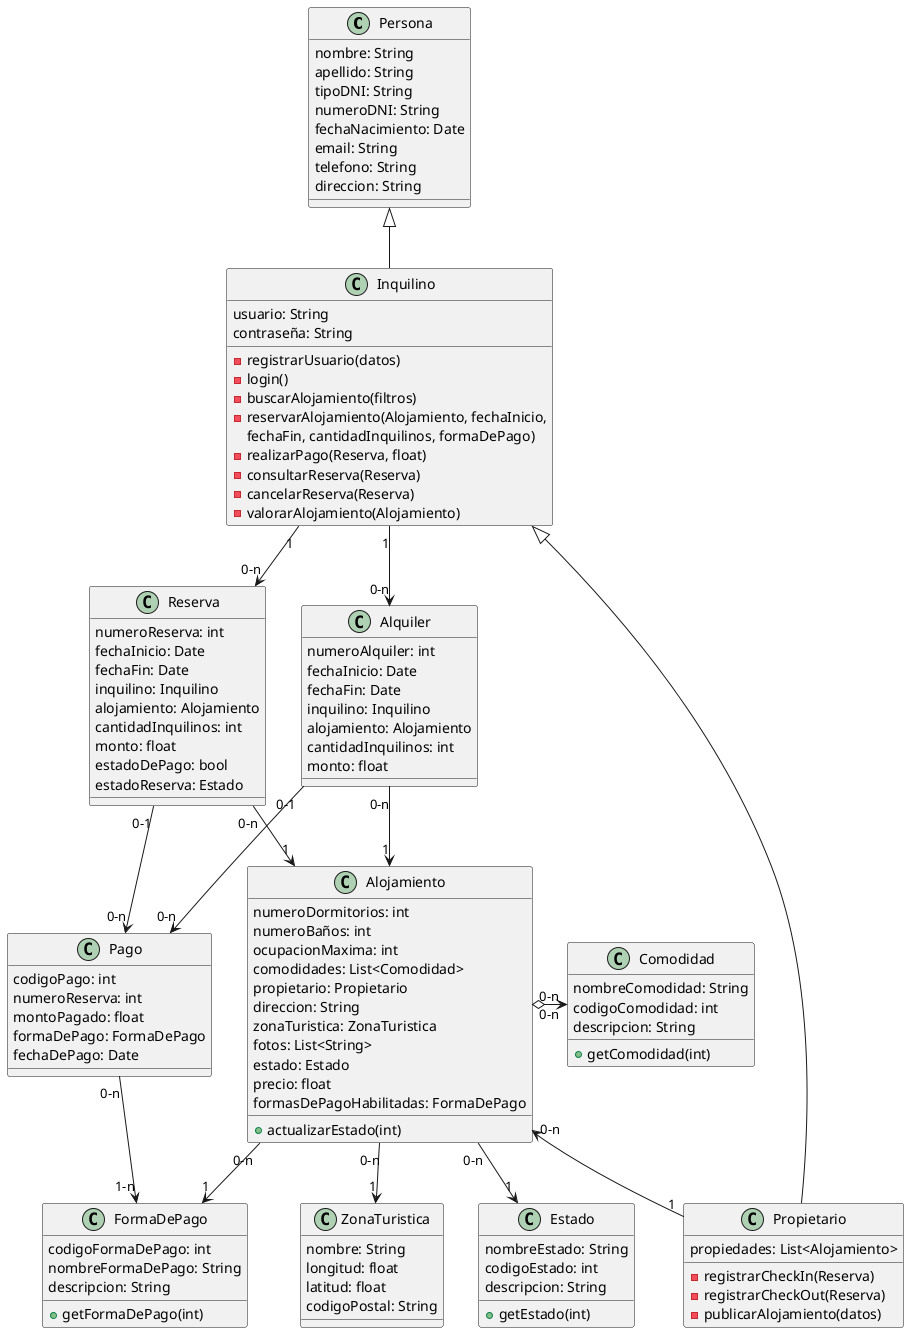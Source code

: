 @startuml EasyHome

class Persona {
    nombre: String
    apellido: String
    tipoDNI: String
    numeroDNI: String
    fechaNacimiento: Date
    email: String
    telefono: String
    direccion: String
}

class Inquilino {
    usuario: String
    contraseña: String
    -registrarUsuario(datos)
    -login()
    -buscarAlojamiento(filtros)
    -reservarAlojamiento(Alojamiento, fechaInicio, 
        fechaFin, cantidadInquilinos, formaDePago)
    -realizarPago(Reserva, float)
    -consultarReserva(Reserva)
    -cancelarReserva(Reserva)
    -valorarAlojamiento(Alojamiento)
}

class Propietario {
    propiedades: List<Alojamiento>
    -registrarCheckIn(Reserva)
    -registrarCheckOut(Reserva)
    -publicarAlojamiento(datos)
}

class Alojamiento {
    numeroDormitorios: int
    numeroBaños: int
    ocupacionMaxima: int
    comodidades: List<Comodidad>
    propietario: Propietario
    direccion: String
    zonaTuristica: ZonaTuristica
    fotos: List<String>
    estado: Estado
    precio: float
    formasDePagoHabilitadas: FormaDePago
    +actualizarEstado(int)
}

class ZonaTuristica {
    nombre: String
    longitud: float
    latitud: float
    codigoPostal: String
}

class Estado {
    nombreEstado: String
    codigoEstado: int
    descripcion: String
    +getEstado(int)
}

class Comodidad {
    nombreComodidad: String
    codigoComodidad: int
    descripcion: String
    +getComodidad(int)
}

class Reserva {
    numeroReserva: int
    fechaInicio: Date
    fechaFin: Date
    inquilino: Inquilino
    alojamiento: Alojamiento
    cantidadInquilinos: int
    monto: float
    estadoDePago: bool
    estadoReserva: Estado
}

class Pago {
    codigoPago: int
    numeroReserva: int
    montoPagado: float
    formaDePago: FormaDePago
    fechaDePago: Date
}

class FormaDePago {
    codigoFormaDePago: int
    nombreFormaDePago: String
    descripcion: String
    +getFormaDePago(int)
}

class Alquiler {
    numeroAlquiler: int
    fechaInicio: Date
    fechaFin: Date
    inquilino: Inquilino
    alojamiento: Alojamiento
    cantidadInquilinos: int
    monto: float
}

Persona <|-- Inquilino
Inquilino <|-- Propietario

Alojamiento "0-n" <-- "1" Propietario
Alojamiento "0-n" o-> "0-n" Comodidad
Alojamiento "0-n" --> "1" ZonaTuristica
Alojamiento "0-n" --> "1" Estado
Alojamiento "0-n" -->  "1" FormaDePago

Inquilino "1" --> "0-n" Reserva
Inquilino "1" --> "0-n" Alquiler
Alojamiento "1" <-up- "0-n" Reserva
Alojamiento "1" <-up- "0-n" Alquiler

Pago "0-n" --> "1-n" FormaDePago
Reserva "0-1" --> "0-n" Pago
Alquiler "0-1" --> "0-n" Pago

/' DUDAS
-) ZONA TURISTICA, QUE ATRIBUTOS LE PONEMOS
-) COMO MANEJAMOS EL TEMA DE FILTROS Y DATOS
-) ALOJAMIENTO Y COMODIDAD RELACION DE ASOCIACION O AGREGACION
-) NO PODEMOS REPRESENTAR UN ALQUILER COMO UNA RESERVA CON ESTADO ALQUILADO?
-) CLASE GENERICA DE RESERVA Y ALQUILER???
-) EXISTE CLASE BUSCADOR DE ALOJAMIENTOS? COMO BUSCA UN ALOJAMIENTO UN USUARIO?
'/

@enduml